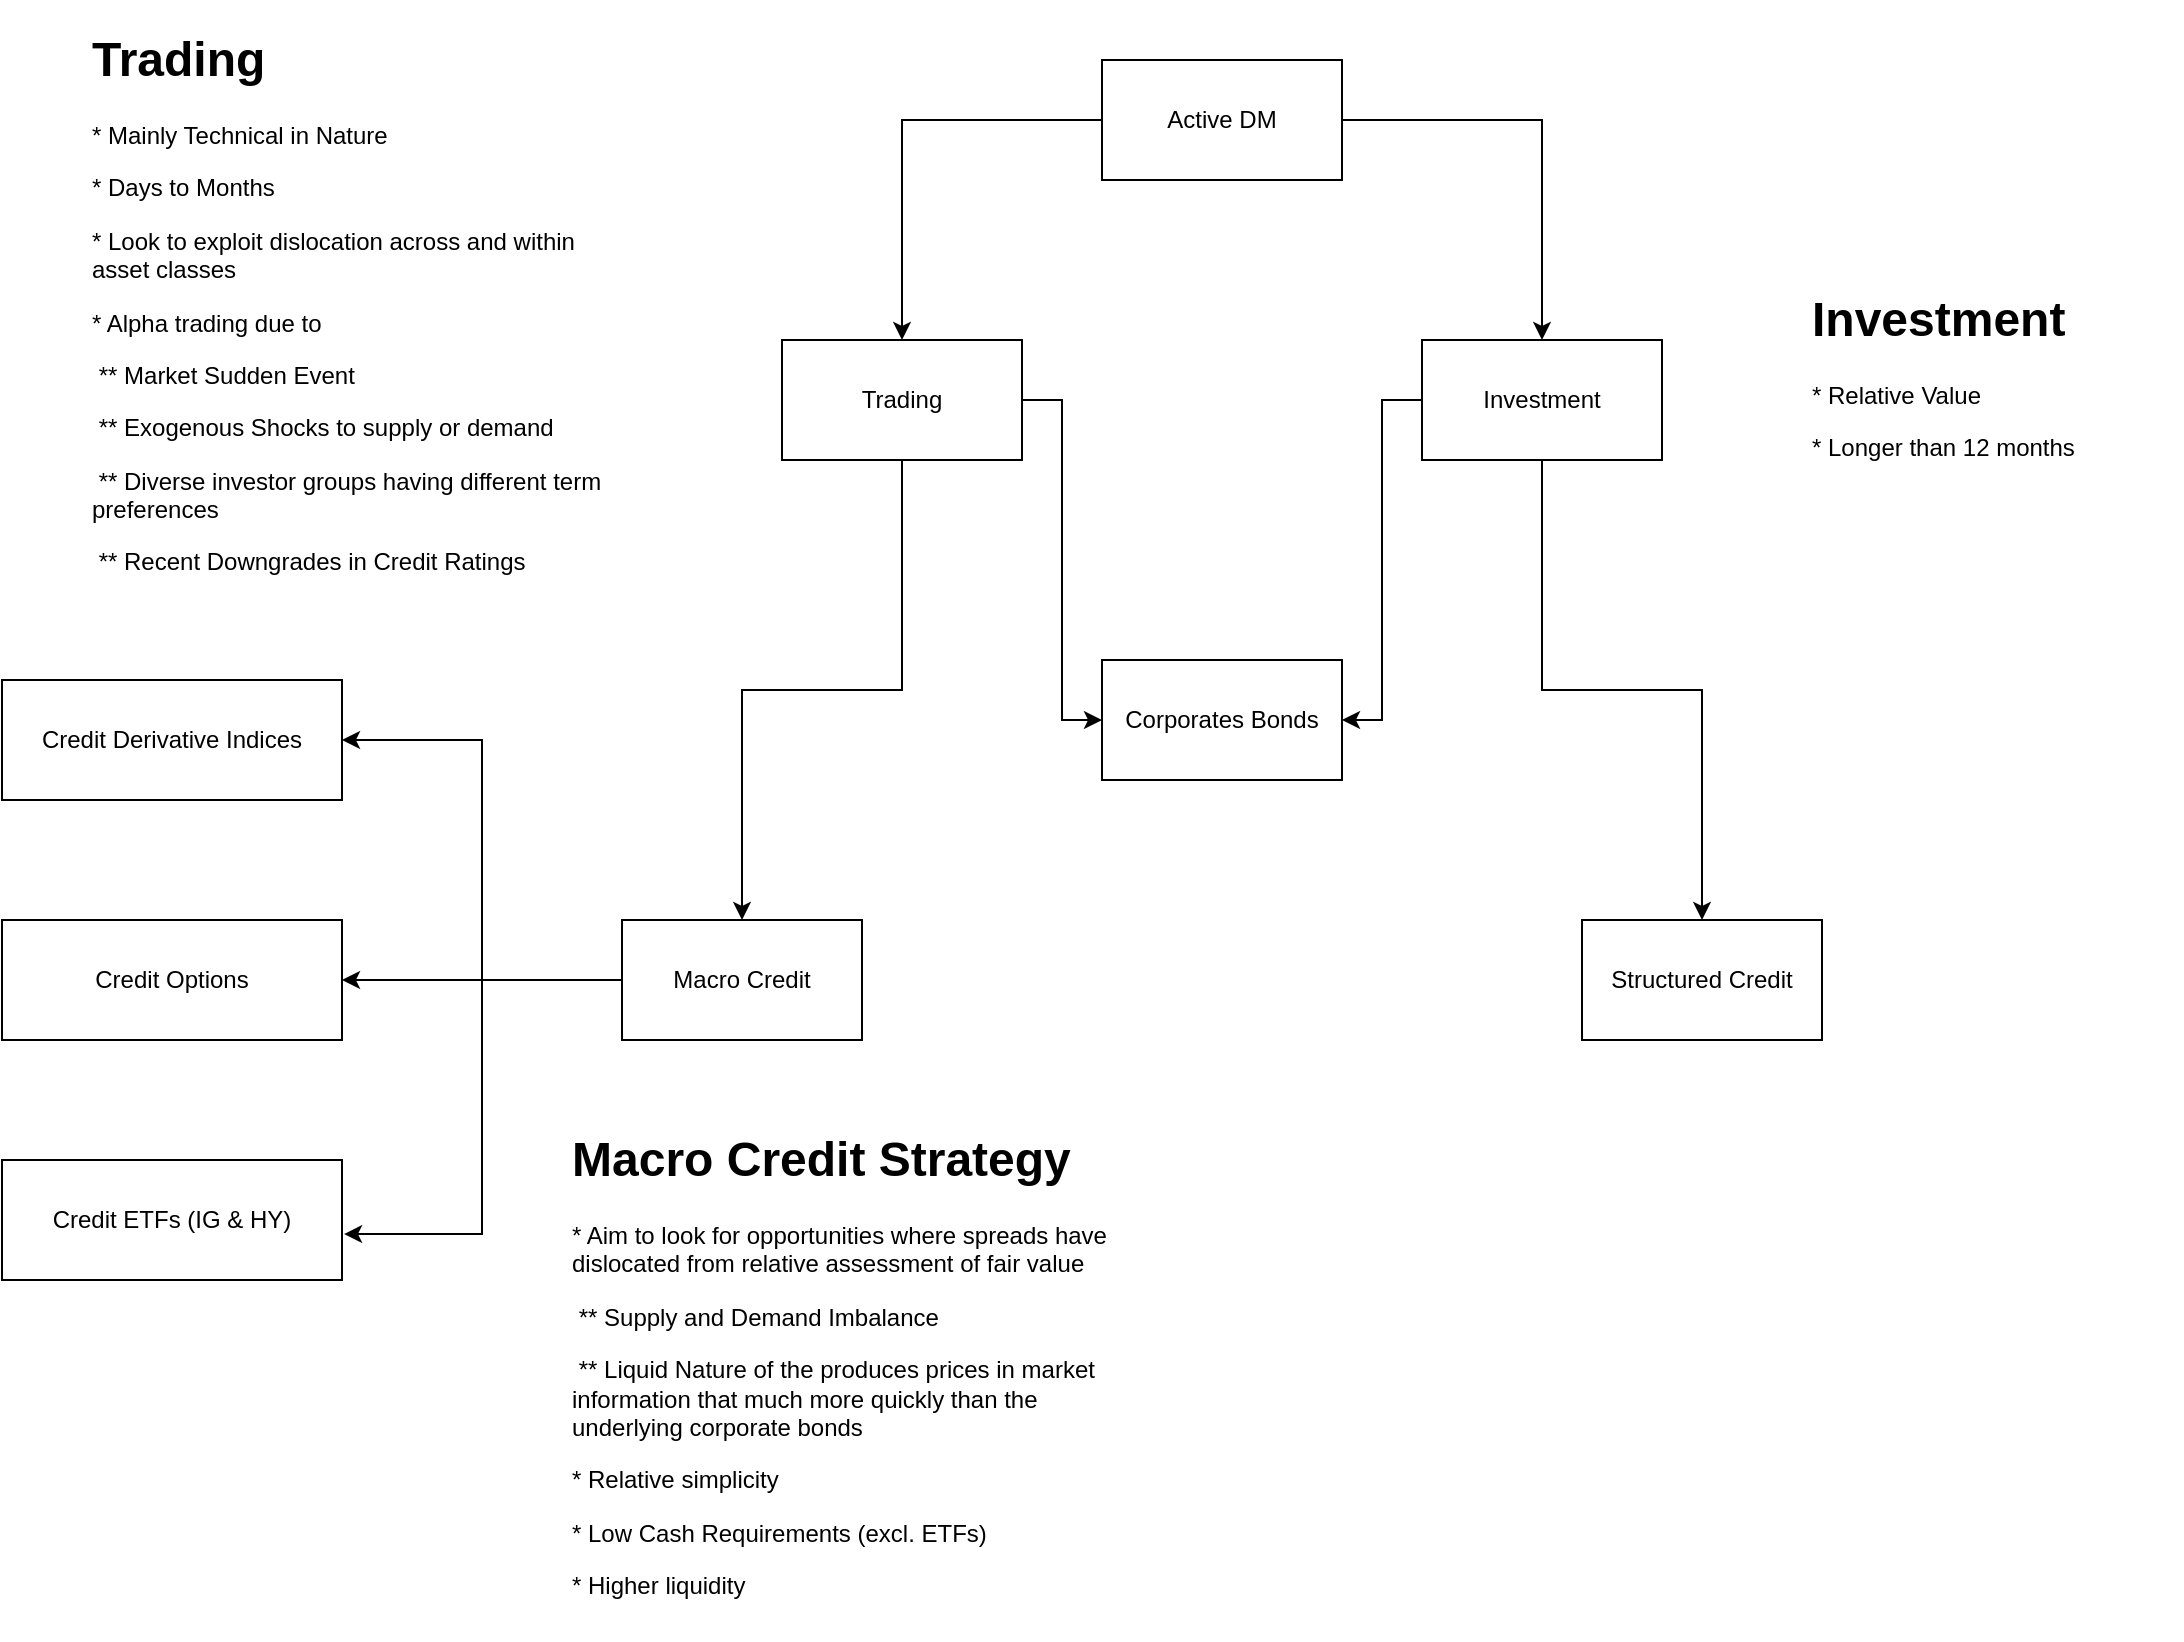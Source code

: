 <mxfile version="16.6.6" type="github">
  <diagram id="fhmz8rWZUhe7rHVmVunX" name="Page-1">
    <mxGraphModel dx="1792" dy="666" grid="1" gridSize="10" guides="1" tooltips="1" connect="1" arrows="1" fold="1" page="1" pageScale="1" pageWidth="850" pageHeight="1100" math="0" shadow="0">
      <root>
        <mxCell id="0" />
        <mxCell id="1" parent="0" />
        <mxCell id="Pd-UetmijkPzAP75kOQu-7" style="edgeStyle=orthogonalEdgeStyle;rounded=0;orthogonalLoop=1;jettySize=auto;html=1;" edge="1" parent="1" source="Pd-UetmijkPzAP75kOQu-1" target="Pd-UetmijkPzAP75kOQu-2">
          <mxGeometry relative="1" as="geometry" />
        </mxCell>
        <mxCell id="Pd-UetmijkPzAP75kOQu-8" style="edgeStyle=orthogonalEdgeStyle;rounded=0;orthogonalLoop=1;jettySize=auto;html=1;" edge="1" parent="1" source="Pd-UetmijkPzAP75kOQu-1" target="Pd-UetmijkPzAP75kOQu-3">
          <mxGeometry relative="1" as="geometry" />
        </mxCell>
        <mxCell id="Pd-UetmijkPzAP75kOQu-1" value="Active DM" style="whiteSpace=wrap;html=1;" vertex="1" parent="1">
          <mxGeometry x="240" y="130" width="120" height="60" as="geometry" />
        </mxCell>
        <mxCell id="Pd-UetmijkPzAP75kOQu-9" style="edgeStyle=orthogonalEdgeStyle;rounded=0;orthogonalLoop=1;jettySize=auto;html=1;" edge="1" parent="1" source="Pd-UetmijkPzAP75kOQu-2" target="Pd-UetmijkPzAP75kOQu-6">
          <mxGeometry relative="1" as="geometry" />
        </mxCell>
        <mxCell id="Pd-UetmijkPzAP75kOQu-17" style="edgeStyle=orthogonalEdgeStyle;rounded=0;orthogonalLoop=1;jettySize=auto;html=1;entryX=0;entryY=0.5;entryDx=0;entryDy=0;" edge="1" parent="1" source="Pd-UetmijkPzAP75kOQu-2" target="Pd-UetmijkPzAP75kOQu-10">
          <mxGeometry relative="1" as="geometry" />
        </mxCell>
        <mxCell id="Pd-UetmijkPzAP75kOQu-2" value="Trading" style="whiteSpace=wrap;html=1;" vertex="1" parent="1">
          <mxGeometry x="80" y="270" width="120" height="60" as="geometry" />
        </mxCell>
        <mxCell id="Pd-UetmijkPzAP75kOQu-15" style="edgeStyle=orthogonalEdgeStyle;rounded=0;orthogonalLoop=1;jettySize=auto;html=1;entryX=1;entryY=0.5;entryDx=0;entryDy=0;" edge="1" parent="1" source="Pd-UetmijkPzAP75kOQu-3" target="Pd-UetmijkPzAP75kOQu-10">
          <mxGeometry relative="1" as="geometry" />
        </mxCell>
        <mxCell id="Pd-UetmijkPzAP75kOQu-16" style="edgeStyle=orthogonalEdgeStyle;rounded=0;orthogonalLoop=1;jettySize=auto;html=1;" edge="1" parent="1" source="Pd-UetmijkPzAP75kOQu-3" target="Pd-UetmijkPzAP75kOQu-11">
          <mxGeometry relative="1" as="geometry" />
        </mxCell>
        <mxCell id="Pd-UetmijkPzAP75kOQu-3" value="Investment" style="whiteSpace=wrap;html=1;" vertex="1" parent="1">
          <mxGeometry x="400" y="270" width="120" height="60" as="geometry" />
        </mxCell>
        <mxCell id="Pd-UetmijkPzAP75kOQu-4" value="&lt;h1&gt;Trading&lt;/h1&gt;&lt;p&gt;* Mainly Technical in Nature&lt;/p&gt;&lt;p&gt;* Days to Months&lt;/p&gt;&lt;p&gt;* Look to exploit dislocation across and within asset classes&lt;/p&gt;&lt;p&gt;* Alpha trading due to&lt;/p&gt;&lt;p&gt;&lt;span style=&quot;white-space: pre&quot;&gt;	&lt;/span&gt;** Market Sudden Event&lt;br&gt;&lt;/p&gt;&lt;p&gt;&lt;span style=&quot;white-space: pre&quot;&gt;	&lt;/span&gt;** Exogenous Shocks to supply or demand&lt;br&gt;&lt;/p&gt;&lt;p&gt;&lt;span style=&quot;white-space: pre&quot;&gt;	&lt;/span&gt;** Diverse investor groups having different term preferences&lt;br&gt;&lt;/p&gt;&lt;p&gt;&lt;span style=&quot;white-space: pre&quot;&gt;	&lt;/span&gt;** Recent Downgrades in Credit Ratings&lt;/p&gt;" style="text;html=1;strokeColor=none;fillColor=none;spacing=5;spacingTop=-20;whiteSpace=wrap;overflow=hidden;rounded=0;" vertex="1" parent="1">
          <mxGeometry x="-270" y="110" width="280" height="340" as="geometry" />
        </mxCell>
        <mxCell id="Pd-UetmijkPzAP75kOQu-5" value="&lt;h1&gt;Investment&lt;/h1&gt;&lt;p&gt;* Relative Value&lt;/p&gt;&lt;p&gt;* Longer than 12 months&lt;/p&gt;" style="text;html=1;strokeColor=none;fillColor=none;spacing=5;spacingTop=-20;whiteSpace=wrap;overflow=hidden;rounded=0;" vertex="1" parent="1">
          <mxGeometry x="590" y="240" width="190" height="120" as="geometry" />
        </mxCell>
        <mxCell id="Pd-UetmijkPzAP75kOQu-21" style="edgeStyle=orthogonalEdgeStyle;rounded=0;orthogonalLoop=1;jettySize=auto;html=1;entryX=1;entryY=0.5;entryDx=0;entryDy=0;" edge="1" parent="1" source="Pd-UetmijkPzAP75kOQu-6" target="Pd-UetmijkPzAP75kOQu-18">
          <mxGeometry relative="1" as="geometry" />
        </mxCell>
        <mxCell id="Pd-UetmijkPzAP75kOQu-22" style="edgeStyle=orthogonalEdgeStyle;rounded=0;orthogonalLoop=1;jettySize=auto;html=1;" edge="1" parent="1" source="Pd-UetmijkPzAP75kOQu-6" target="Pd-UetmijkPzAP75kOQu-20">
          <mxGeometry relative="1" as="geometry" />
        </mxCell>
        <mxCell id="Pd-UetmijkPzAP75kOQu-23" style="edgeStyle=orthogonalEdgeStyle;rounded=0;orthogonalLoop=1;jettySize=auto;html=1;entryX=1.006;entryY=0.617;entryDx=0;entryDy=0;entryPerimeter=0;" edge="1" parent="1" source="Pd-UetmijkPzAP75kOQu-6" target="Pd-UetmijkPzAP75kOQu-19">
          <mxGeometry relative="1" as="geometry" />
        </mxCell>
        <mxCell id="Pd-UetmijkPzAP75kOQu-6" value="Macro Credit" style="whiteSpace=wrap;html=1;" vertex="1" parent="1">
          <mxGeometry y="560" width="120" height="60" as="geometry" />
        </mxCell>
        <mxCell id="Pd-UetmijkPzAP75kOQu-10" value="Corporates Bonds" style="whiteSpace=wrap;html=1;" vertex="1" parent="1">
          <mxGeometry x="240" y="430" width="120" height="60" as="geometry" />
        </mxCell>
        <mxCell id="Pd-UetmijkPzAP75kOQu-11" value="Structured Credit" style="whiteSpace=wrap;html=1;" vertex="1" parent="1">
          <mxGeometry x="480" y="560" width="120" height="60" as="geometry" />
        </mxCell>
        <mxCell id="Pd-UetmijkPzAP75kOQu-18" value="Credit Derivative Indices" style="whiteSpace=wrap;html=1;" vertex="1" parent="1">
          <mxGeometry x="-310" y="440" width="170" height="60" as="geometry" />
        </mxCell>
        <mxCell id="Pd-UetmijkPzAP75kOQu-19" value="Credit ETFs (IG &amp;amp; HY)" style="whiteSpace=wrap;html=1;" vertex="1" parent="1">
          <mxGeometry x="-310" y="680" width="170" height="60" as="geometry" />
        </mxCell>
        <mxCell id="Pd-UetmijkPzAP75kOQu-20" value="Credit Options" style="whiteSpace=wrap;html=1;" vertex="1" parent="1">
          <mxGeometry x="-310" y="560" width="170" height="60" as="geometry" />
        </mxCell>
        <mxCell id="Pd-UetmijkPzAP75kOQu-24" value="&lt;h1&gt;Macro Credit Strategy&lt;/h1&gt;&lt;p&gt;* Aim to look for opportunities where spreads have dislocated from relative assessment of fair value&lt;/p&gt;&lt;p&gt;&lt;span style=&quot;white-space: pre&quot;&gt;	&lt;/span&gt;** Supply and Demand Imbalance&lt;/p&gt;&lt;p&gt;&lt;span style=&quot;white-space: pre&quot;&gt;	&lt;/span&gt;** Liquid Nature of the produces prices in market information that much more quickly than the underlying corporate bonds&lt;br&gt;&lt;/p&gt;&lt;p&gt;* Relative simplicity&lt;/p&gt;&lt;p&gt;* Low Cash Requirements (excl. ETFs)&lt;/p&gt;&lt;p&gt;* Higher liquidity&lt;/p&gt;" style="text;html=1;strokeColor=none;fillColor=none;spacing=5;spacingTop=-20;whiteSpace=wrap;overflow=hidden;rounded=0;" vertex="1" parent="1">
          <mxGeometry x="-30" y="660" width="290" height="260" as="geometry" />
        </mxCell>
      </root>
    </mxGraphModel>
  </diagram>
</mxfile>
